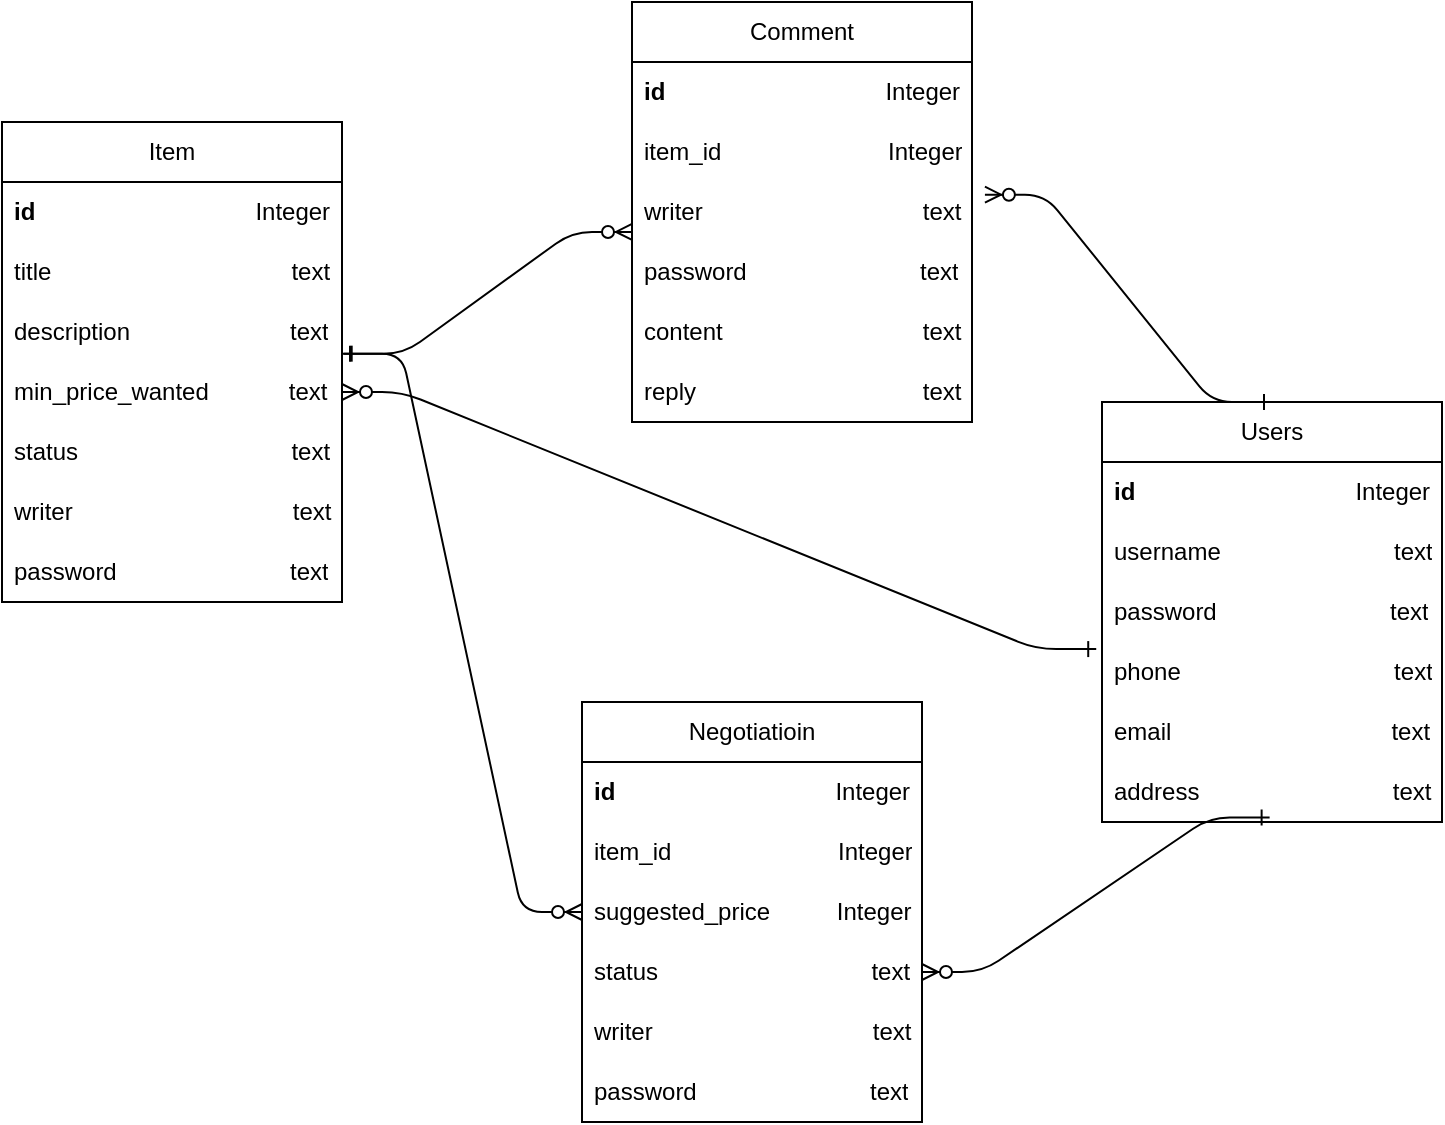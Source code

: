 <mxfile version="21.6.6" type="github">
  <diagram id="R2lEEEUBdFMjLlhIrx00" name="Page-1">
    <mxGraphModel dx="1687" dy="882" grid="1" gridSize="10" guides="1" tooltips="1" connect="1" arrows="1" fold="1" page="1" pageScale="1" pageWidth="850" pageHeight="1100" math="0" shadow="0" extFonts="Permanent Marker^https://fonts.googleapis.com/css?family=Permanent+Marker">
      <root>
        <mxCell id="0" />
        <mxCell id="1" parent="0" />
        <mxCell id="C-vyLk0tnHw3VtMMgP7b-1" value="" style="edgeStyle=entityRelationEdgeStyle;endArrow=ERzeroToMany;startArrow=ERone;endFill=1;startFill=0;exitX=1.005;exitY=0.861;exitDx=0;exitDy=0;exitPerimeter=0;entryX=0;entryY=0.833;entryDx=0;entryDy=0;entryPerimeter=0;" parent="1" source="ftGR6DdcIESpb1VyqjdX-5" target="ftGR6DdcIESpb1VyqjdX-12" edge="1">
          <mxGeometry width="100" height="100" relative="1" as="geometry">
            <mxPoint x="280" y="175" as="sourcePoint" />
            <mxPoint x="390" y="231" as="targetPoint" />
          </mxGeometry>
        </mxCell>
        <mxCell id="C-vyLk0tnHw3VtMMgP7b-12" value="" style="edgeStyle=entityRelationEdgeStyle;endArrow=ERzeroToMany;startArrow=ERone;endFill=1;startFill=0;exitX=1;exitY=-0.139;exitDx=0;exitDy=0;exitPerimeter=0;entryX=0;entryY=0.5;entryDx=0;entryDy=0;" parent="1" source="ftGR6DdcIESpb1VyqjdX-6" target="ftGR6DdcIESpb1VyqjdX-21" edge="1">
          <mxGeometry width="100" height="100" relative="1" as="geometry">
            <mxPoint x="610" y="175" as="sourcePoint" />
            <mxPoint x="620" y="475" as="targetPoint" />
          </mxGeometry>
        </mxCell>
        <mxCell id="ftGR6DdcIESpb1VyqjdX-1" value="Item" style="swimlane;fontStyle=0;childLayout=stackLayout;horizontal=1;startSize=30;horizontalStack=0;resizeParent=1;resizeParentMax=0;resizeLast=0;collapsible=1;marginBottom=0;whiteSpace=wrap;html=1;" vertex="1" parent="1">
          <mxGeometry x="110" y="120" width="170" height="240" as="geometry" />
        </mxCell>
        <mxCell id="ftGR6DdcIESpb1VyqjdX-2" value="&lt;b&gt;id&amp;nbsp;&lt;/b&gt;&amp;nbsp; &amp;nbsp; &amp;nbsp; &amp;nbsp; &amp;nbsp; &amp;nbsp; &amp;nbsp; &amp;nbsp; &amp;nbsp; &amp;nbsp; &amp;nbsp; &amp;nbsp; &amp;nbsp; &amp;nbsp; &amp;nbsp; &amp;nbsp; Integer" style="text;strokeColor=none;fillColor=none;align=left;verticalAlign=middle;spacingLeft=4;spacingRight=4;overflow=hidden;points=[[0,0.5],[1,0.5]];portConstraint=eastwest;rotatable=0;whiteSpace=wrap;html=1;" vertex="1" parent="ftGR6DdcIESpb1VyqjdX-1">
          <mxGeometry y="30" width="170" height="30" as="geometry" />
        </mxCell>
        <mxCell id="ftGR6DdcIESpb1VyqjdX-3" value="title&amp;nbsp; &amp;nbsp; &amp;nbsp; &amp;nbsp; &amp;nbsp; &amp;nbsp; &amp;nbsp; &amp;nbsp; &amp;nbsp; &amp;nbsp; &amp;nbsp; &amp;nbsp; &amp;nbsp; &amp;nbsp; &amp;nbsp; &amp;nbsp; &amp;nbsp; &amp;nbsp; text" style="text;strokeColor=none;fillColor=none;align=left;verticalAlign=middle;spacingLeft=4;spacingRight=4;overflow=hidden;points=[[0,0.5],[1,0.5]];portConstraint=eastwest;rotatable=0;whiteSpace=wrap;html=1;" vertex="1" parent="ftGR6DdcIESpb1VyqjdX-1">
          <mxGeometry y="60" width="170" height="30" as="geometry" />
        </mxCell>
        <mxCell id="ftGR6DdcIESpb1VyqjdX-5" value="description&amp;nbsp; &amp;nbsp; &amp;nbsp; &amp;nbsp; &amp;nbsp; &amp;nbsp; &amp;nbsp; &amp;nbsp; &amp;nbsp; &amp;nbsp; &amp;nbsp; &amp;nbsp; text" style="text;strokeColor=none;fillColor=none;align=left;verticalAlign=middle;spacingLeft=4;spacingRight=4;overflow=hidden;points=[[0,0.5],[1,0.5]];portConstraint=eastwest;rotatable=0;whiteSpace=wrap;html=1;" vertex="1" parent="ftGR6DdcIESpb1VyqjdX-1">
          <mxGeometry y="90" width="170" height="30" as="geometry" />
        </mxCell>
        <mxCell id="ftGR6DdcIESpb1VyqjdX-6" value="min_price_wanted&amp;nbsp; &amp;nbsp; &amp;nbsp; &amp;nbsp; &amp;nbsp; &amp;nbsp; text" style="text;strokeColor=none;fillColor=none;align=left;verticalAlign=middle;spacingLeft=4;spacingRight=4;overflow=hidden;points=[[0,0.5],[1,0.5]];portConstraint=eastwest;rotatable=0;whiteSpace=wrap;html=1;" vertex="1" parent="ftGR6DdcIESpb1VyqjdX-1">
          <mxGeometry y="120" width="170" height="30" as="geometry" />
        </mxCell>
        <mxCell id="ftGR6DdcIESpb1VyqjdX-4" value="status&amp;nbsp; &amp;nbsp; &amp;nbsp; &amp;nbsp; &amp;nbsp; &amp;nbsp; &amp;nbsp; &amp;nbsp; &amp;nbsp; &amp;nbsp; &amp;nbsp; &amp;nbsp; &amp;nbsp; &amp;nbsp; &amp;nbsp; &amp;nbsp; text" style="text;strokeColor=none;fillColor=none;align=left;verticalAlign=middle;spacingLeft=4;spacingRight=4;overflow=hidden;points=[[0,0.5],[1,0.5]];portConstraint=eastwest;rotatable=0;whiteSpace=wrap;html=1;" vertex="1" parent="ftGR6DdcIESpb1VyqjdX-1">
          <mxGeometry y="150" width="170" height="30" as="geometry" />
        </mxCell>
        <mxCell id="ftGR6DdcIESpb1VyqjdX-8" value="writer&amp;nbsp; &amp;nbsp; &amp;nbsp; &amp;nbsp; &amp;nbsp; &amp;nbsp; &amp;nbsp; &amp;nbsp; &amp;nbsp; &amp;nbsp; &amp;nbsp; &amp;nbsp; &amp;nbsp; &amp;nbsp; &amp;nbsp; &amp;nbsp; &amp;nbsp;text" style="text;strokeColor=none;fillColor=none;align=left;verticalAlign=middle;spacingLeft=4;spacingRight=4;overflow=hidden;points=[[0,0.5],[1,0.5]];portConstraint=eastwest;rotatable=0;whiteSpace=wrap;html=1;" vertex="1" parent="ftGR6DdcIESpb1VyqjdX-1">
          <mxGeometry y="180" width="170" height="30" as="geometry" />
        </mxCell>
        <mxCell id="ftGR6DdcIESpb1VyqjdX-7" value="password&amp;nbsp; &amp;nbsp; &amp;nbsp; &amp;nbsp; &amp;nbsp; &amp;nbsp; &amp;nbsp; &amp;nbsp; &amp;nbsp; &amp;nbsp; &amp;nbsp; &amp;nbsp; &amp;nbsp; text" style="text;strokeColor=none;fillColor=none;align=left;verticalAlign=middle;spacingLeft=4;spacingRight=4;overflow=hidden;points=[[0,0.5],[1,0.5]];portConstraint=eastwest;rotatable=0;whiteSpace=wrap;html=1;" vertex="1" parent="ftGR6DdcIESpb1VyqjdX-1">
          <mxGeometry y="210" width="170" height="30" as="geometry" />
        </mxCell>
        <mxCell id="ftGR6DdcIESpb1VyqjdX-9" value="Comment" style="swimlane;fontStyle=0;childLayout=stackLayout;horizontal=1;startSize=30;horizontalStack=0;resizeParent=1;resizeParentMax=0;resizeLast=0;collapsible=1;marginBottom=0;whiteSpace=wrap;html=1;" vertex="1" parent="1">
          <mxGeometry x="425" y="60" width="170" height="210" as="geometry" />
        </mxCell>
        <mxCell id="ftGR6DdcIESpb1VyqjdX-10" value="&lt;b&gt;id&amp;nbsp;&lt;/b&gt;&amp;nbsp; &amp;nbsp; &amp;nbsp; &amp;nbsp; &amp;nbsp; &amp;nbsp; &amp;nbsp; &amp;nbsp; &amp;nbsp; &amp;nbsp; &amp;nbsp; &amp;nbsp; &amp;nbsp; &amp;nbsp; &amp;nbsp; &amp;nbsp; Integer" style="text;strokeColor=none;fillColor=none;align=left;verticalAlign=middle;spacingLeft=4;spacingRight=4;overflow=hidden;points=[[0,0.5],[1,0.5]];portConstraint=eastwest;rotatable=0;whiteSpace=wrap;html=1;" vertex="1" parent="ftGR6DdcIESpb1VyqjdX-9">
          <mxGeometry y="30" width="170" height="30" as="geometry" />
        </mxCell>
        <mxCell id="ftGR6DdcIESpb1VyqjdX-11" value="item_id&amp;nbsp; &amp;nbsp; &amp;nbsp; &amp;nbsp; &amp;nbsp; &amp;nbsp; &amp;nbsp; &amp;nbsp; &amp;nbsp; &amp;nbsp; &amp;nbsp; &amp;nbsp; &amp;nbsp;Integer" style="text;strokeColor=none;fillColor=none;align=left;verticalAlign=middle;spacingLeft=4;spacingRight=4;overflow=hidden;points=[[0,0.5],[1,0.5]];portConstraint=eastwest;rotatable=0;whiteSpace=wrap;html=1;" vertex="1" parent="ftGR6DdcIESpb1VyqjdX-9">
          <mxGeometry y="60" width="170" height="30" as="geometry" />
        </mxCell>
        <mxCell id="ftGR6DdcIESpb1VyqjdX-12" value="writer&amp;nbsp; &amp;nbsp; &amp;nbsp; &amp;nbsp; &amp;nbsp; &amp;nbsp; &amp;nbsp; &amp;nbsp; &amp;nbsp; &amp;nbsp; &amp;nbsp; &amp;nbsp; &amp;nbsp; &amp;nbsp; &amp;nbsp; &amp;nbsp; &amp;nbsp;text" style="text;strokeColor=none;fillColor=none;align=left;verticalAlign=middle;spacingLeft=4;spacingRight=4;overflow=hidden;points=[[0,0.5],[1,0.5]];portConstraint=eastwest;rotatable=0;whiteSpace=wrap;html=1;" vertex="1" parent="ftGR6DdcIESpb1VyqjdX-9">
          <mxGeometry y="90" width="170" height="30" as="geometry" />
        </mxCell>
        <mxCell id="ftGR6DdcIESpb1VyqjdX-13" value="password&amp;nbsp; &amp;nbsp; &amp;nbsp; &amp;nbsp; &amp;nbsp; &amp;nbsp; &amp;nbsp; &amp;nbsp; &amp;nbsp; &amp;nbsp; &amp;nbsp; &amp;nbsp; &amp;nbsp; text" style="text;strokeColor=none;fillColor=none;align=left;verticalAlign=middle;spacingLeft=4;spacingRight=4;overflow=hidden;points=[[0,0.5],[1,0.5]];portConstraint=eastwest;rotatable=0;whiteSpace=wrap;html=1;" vertex="1" parent="ftGR6DdcIESpb1VyqjdX-9">
          <mxGeometry y="120" width="170" height="30" as="geometry" />
        </mxCell>
        <mxCell id="ftGR6DdcIESpb1VyqjdX-14" value="content&amp;nbsp; &amp;nbsp; &amp;nbsp; &amp;nbsp; &amp;nbsp; &amp;nbsp; &amp;nbsp; &amp;nbsp; &amp;nbsp; &amp;nbsp; &amp;nbsp; &amp;nbsp; &amp;nbsp; &amp;nbsp; &amp;nbsp; text" style="text;strokeColor=none;fillColor=none;align=left;verticalAlign=middle;spacingLeft=4;spacingRight=4;overflow=hidden;points=[[0,0.5],[1,0.5]];portConstraint=eastwest;rotatable=0;whiteSpace=wrap;html=1;" vertex="1" parent="ftGR6DdcIESpb1VyqjdX-9">
          <mxGeometry y="150" width="170" height="30" as="geometry" />
        </mxCell>
        <mxCell id="ftGR6DdcIESpb1VyqjdX-15" value="reply&amp;nbsp; &amp;nbsp; &amp;nbsp; &amp;nbsp; &amp;nbsp; &amp;nbsp; &amp;nbsp; &amp;nbsp; &amp;nbsp; &amp;nbsp; &amp;nbsp; &amp;nbsp; &amp;nbsp; &amp;nbsp; &amp;nbsp; &amp;nbsp; &amp;nbsp; text" style="text;strokeColor=none;fillColor=none;align=left;verticalAlign=middle;spacingLeft=4;spacingRight=4;overflow=hidden;points=[[0,0.5],[1,0.5]];portConstraint=eastwest;rotatable=0;whiteSpace=wrap;html=1;" vertex="1" parent="ftGR6DdcIESpb1VyqjdX-9">
          <mxGeometry y="180" width="170" height="30" as="geometry" />
        </mxCell>
        <mxCell id="ftGR6DdcIESpb1VyqjdX-18" value="Negotiatioin" style="swimlane;fontStyle=0;childLayout=stackLayout;horizontal=1;startSize=30;horizontalStack=0;resizeParent=1;resizeParentMax=0;resizeLast=0;collapsible=1;marginBottom=0;whiteSpace=wrap;html=1;" vertex="1" parent="1">
          <mxGeometry x="400" y="410" width="170" height="210" as="geometry" />
        </mxCell>
        <mxCell id="ftGR6DdcIESpb1VyqjdX-19" value="&lt;b&gt;id&amp;nbsp;&lt;/b&gt;&amp;nbsp; &amp;nbsp; &amp;nbsp; &amp;nbsp; &amp;nbsp; &amp;nbsp; &amp;nbsp; &amp;nbsp; &amp;nbsp; &amp;nbsp; &amp;nbsp; &amp;nbsp; &amp;nbsp; &amp;nbsp; &amp;nbsp; &amp;nbsp; Integer" style="text;strokeColor=none;fillColor=none;align=left;verticalAlign=middle;spacingLeft=4;spacingRight=4;overflow=hidden;points=[[0,0.5],[1,0.5]];portConstraint=eastwest;rotatable=0;whiteSpace=wrap;html=1;" vertex="1" parent="ftGR6DdcIESpb1VyqjdX-18">
          <mxGeometry y="30" width="170" height="30" as="geometry" />
        </mxCell>
        <mxCell id="ftGR6DdcIESpb1VyqjdX-20" value="item_id&amp;nbsp; &amp;nbsp; &amp;nbsp; &amp;nbsp; &amp;nbsp; &amp;nbsp; &amp;nbsp; &amp;nbsp; &amp;nbsp; &amp;nbsp; &amp;nbsp; &amp;nbsp; &amp;nbsp;Integer" style="text;strokeColor=none;fillColor=none;align=left;verticalAlign=middle;spacingLeft=4;spacingRight=4;overflow=hidden;points=[[0,0.5],[1,0.5]];portConstraint=eastwest;rotatable=0;whiteSpace=wrap;html=1;" vertex="1" parent="ftGR6DdcIESpb1VyqjdX-18">
          <mxGeometry y="60" width="170" height="30" as="geometry" />
        </mxCell>
        <mxCell id="ftGR6DdcIESpb1VyqjdX-21" value="suggested_price&amp;nbsp; &amp;nbsp; &amp;nbsp; &amp;nbsp; &amp;nbsp; Integer" style="text;strokeColor=none;fillColor=none;align=left;verticalAlign=middle;spacingLeft=4;spacingRight=4;overflow=hidden;points=[[0,0.5],[1,0.5]];portConstraint=eastwest;rotatable=0;whiteSpace=wrap;html=1;" vertex="1" parent="ftGR6DdcIESpb1VyqjdX-18">
          <mxGeometry y="90" width="170" height="30" as="geometry" />
        </mxCell>
        <mxCell id="ftGR6DdcIESpb1VyqjdX-22" value="status&amp;nbsp; &amp;nbsp; &amp;nbsp; &amp;nbsp; &amp;nbsp; &amp;nbsp; &amp;nbsp; &amp;nbsp; &amp;nbsp; &amp;nbsp; &amp;nbsp; &amp;nbsp; &amp;nbsp; &amp;nbsp; &amp;nbsp; &amp;nbsp; text" style="text;strokeColor=none;fillColor=none;align=left;verticalAlign=middle;spacingLeft=4;spacingRight=4;overflow=hidden;points=[[0,0.5],[1,0.5]];portConstraint=eastwest;rotatable=0;whiteSpace=wrap;html=1;" vertex="1" parent="ftGR6DdcIESpb1VyqjdX-18">
          <mxGeometry y="120" width="170" height="30" as="geometry" />
        </mxCell>
        <mxCell id="ftGR6DdcIESpb1VyqjdX-23" value="writer&amp;nbsp; &amp;nbsp; &amp;nbsp; &amp;nbsp; &amp;nbsp; &amp;nbsp; &amp;nbsp; &amp;nbsp; &amp;nbsp; &amp;nbsp; &amp;nbsp; &amp;nbsp; &amp;nbsp; &amp;nbsp; &amp;nbsp; &amp;nbsp; &amp;nbsp;text" style="text;strokeColor=none;fillColor=none;align=left;verticalAlign=middle;spacingLeft=4;spacingRight=4;overflow=hidden;points=[[0,0.5],[1,0.5]];portConstraint=eastwest;rotatable=0;whiteSpace=wrap;html=1;" vertex="1" parent="ftGR6DdcIESpb1VyqjdX-18">
          <mxGeometry y="150" width="170" height="30" as="geometry" />
        </mxCell>
        <mxCell id="ftGR6DdcIESpb1VyqjdX-24" value="password&amp;nbsp; &amp;nbsp; &amp;nbsp; &amp;nbsp; &amp;nbsp; &amp;nbsp; &amp;nbsp; &amp;nbsp; &amp;nbsp; &amp;nbsp; &amp;nbsp; &amp;nbsp; &amp;nbsp; text" style="text;strokeColor=none;fillColor=none;align=left;verticalAlign=middle;spacingLeft=4;spacingRight=4;overflow=hidden;points=[[0,0.5],[1,0.5]];portConstraint=eastwest;rotatable=0;whiteSpace=wrap;html=1;" vertex="1" parent="ftGR6DdcIESpb1VyqjdX-18">
          <mxGeometry y="180" width="170" height="30" as="geometry" />
        </mxCell>
        <mxCell id="ftGR6DdcIESpb1VyqjdX-25" value="Users" style="swimlane;fontStyle=0;childLayout=stackLayout;horizontal=1;startSize=30;horizontalStack=0;resizeParent=1;resizeParentMax=0;resizeLast=0;collapsible=1;marginBottom=0;whiteSpace=wrap;html=1;" vertex="1" parent="1">
          <mxGeometry x="660" y="260" width="170" height="210" as="geometry" />
        </mxCell>
        <mxCell id="ftGR6DdcIESpb1VyqjdX-26" value="&lt;b&gt;id&amp;nbsp;&lt;/b&gt;&amp;nbsp; &amp;nbsp; &amp;nbsp; &amp;nbsp; &amp;nbsp; &amp;nbsp; &amp;nbsp; &amp;nbsp; &amp;nbsp; &amp;nbsp; &amp;nbsp; &amp;nbsp; &amp;nbsp; &amp;nbsp; &amp;nbsp; &amp;nbsp; Integer" style="text;strokeColor=none;fillColor=none;align=left;verticalAlign=middle;spacingLeft=4;spacingRight=4;overflow=hidden;points=[[0,0.5],[1,0.5]];portConstraint=eastwest;rotatable=0;whiteSpace=wrap;html=1;" vertex="1" parent="ftGR6DdcIESpb1VyqjdX-25">
          <mxGeometry y="30" width="170" height="30" as="geometry" />
        </mxCell>
        <mxCell id="ftGR6DdcIESpb1VyqjdX-27" value="username&amp;nbsp; &amp;nbsp; &amp;nbsp; &amp;nbsp; &amp;nbsp; &amp;nbsp; &amp;nbsp; &amp;nbsp; &amp;nbsp; &amp;nbsp; &amp;nbsp; &amp;nbsp; &amp;nbsp; text" style="text;strokeColor=none;fillColor=none;align=left;verticalAlign=middle;spacingLeft=4;spacingRight=4;overflow=hidden;points=[[0,0.5],[1,0.5]];portConstraint=eastwest;rotatable=0;whiteSpace=wrap;html=1;" vertex="1" parent="ftGR6DdcIESpb1VyqjdX-25">
          <mxGeometry y="60" width="170" height="30" as="geometry" />
        </mxCell>
        <mxCell id="ftGR6DdcIESpb1VyqjdX-29" value="password&amp;nbsp; &amp;nbsp; &amp;nbsp; &amp;nbsp; &amp;nbsp; &amp;nbsp; &amp;nbsp; &amp;nbsp; &amp;nbsp; &amp;nbsp; &amp;nbsp; &amp;nbsp; &amp;nbsp; text" style="text;strokeColor=none;fillColor=none;align=left;verticalAlign=middle;spacingLeft=4;spacingRight=4;overflow=hidden;points=[[0,0.5],[1,0.5]];portConstraint=eastwest;rotatable=0;whiteSpace=wrap;html=1;" vertex="1" parent="ftGR6DdcIESpb1VyqjdX-25">
          <mxGeometry y="90" width="170" height="30" as="geometry" />
        </mxCell>
        <mxCell id="ftGR6DdcIESpb1VyqjdX-28" value="phone&amp;nbsp; &amp;nbsp; &amp;nbsp; &amp;nbsp; &amp;nbsp; &amp;nbsp; &amp;nbsp; &amp;nbsp; &amp;nbsp; &amp;nbsp; &amp;nbsp; &amp;nbsp; &amp;nbsp; &amp;nbsp; &amp;nbsp; &amp;nbsp; text" style="text;strokeColor=none;fillColor=none;align=left;verticalAlign=middle;spacingLeft=4;spacingRight=4;overflow=hidden;points=[[0,0.5],[1,0.5]];portConstraint=eastwest;rotatable=0;whiteSpace=wrap;html=1;" vertex="1" parent="ftGR6DdcIESpb1VyqjdX-25">
          <mxGeometry y="120" width="170" height="30" as="geometry" />
        </mxCell>
        <mxCell id="ftGR6DdcIESpb1VyqjdX-30" value="email&amp;nbsp; &amp;nbsp; &amp;nbsp; &amp;nbsp; &amp;nbsp; &amp;nbsp; &amp;nbsp; &amp;nbsp; &amp;nbsp; &amp;nbsp; &amp;nbsp; &amp;nbsp; &amp;nbsp; &amp;nbsp; &amp;nbsp; &amp;nbsp; &amp;nbsp;text" style="text;strokeColor=none;fillColor=none;align=left;verticalAlign=middle;spacingLeft=4;spacingRight=4;overflow=hidden;points=[[0,0.5],[1,0.5]];portConstraint=eastwest;rotatable=0;whiteSpace=wrap;html=1;" vertex="1" parent="ftGR6DdcIESpb1VyqjdX-25">
          <mxGeometry y="150" width="170" height="30" as="geometry" />
        </mxCell>
        <mxCell id="ftGR6DdcIESpb1VyqjdX-31" value="address&amp;nbsp; &amp;nbsp; &amp;nbsp; &amp;nbsp; &amp;nbsp; &amp;nbsp; &amp;nbsp; &amp;nbsp; &amp;nbsp; &amp;nbsp; &amp;nbsp; &amp;nbsp; &amp;nbsp; &amp;nbsp; &amp;nbsp;text" style="text;strokeColor=none;fillColor=none;align=left;verticalAlign=middle;spacingLeft=4;spacingRight=4;overflow=hidden;points=[[0,0.5],[1,0.5]];portConstraint=eastwest;rotatable=0;whiteSpace=wrap;html=1;" vertex="1" parent="ftGR6DdcIESpb1VyqjdX-25">
          <mxGeometry y="180" width="170" height="30" as="geometry" />
        </mxCell>
        <mxCell id="ftGR6DdcIESpb1VyqjdX-32" value="" style="edgeStyle=entityRelationEdgeStyle;endArrow=ERzeroToMany;startArrow=ERone;endFill=1;startFill=0;exitX=-0.017;exitY=0.118;exitDx=0;exitDy=0;entryX=1;entryY=0.5;entryDx=0;entryDy=0;exitPerimeter=0;" edge="1" parent="1" source="ftGR6DdcIESpb1VyqjdX-28" target="ftGR6DdcIESpb1VyqjdX-6">
          <mxGeometry width="100" height="100" relative="1" as="geometry">
            <mxPoint x="570" y="390" as="sourcePoint" />
            <mxPoint x="690" y="504" as="targetPoint" />
            <Array as="points">
              <mxPoint x="920" y="524" />
              <mxPoint x="450" y="360" />
              <mxPoint x="450" y="410" />
              <mxPoint x="450" y="360" />
              <mxPoint x="450" y="370" />
              <mxPoint x="450" y="360" />
            </Array>
          </mxGeometry>
        </mxCell>
        <mxCell id="ftGR6DdcIESpb1VyqjdX-34" value="" style="edgeStyle=entityRelationEdgeStyle;endArrow=ERzeroToMany;startArrow=ERone;endFill=1;startFill=0;exitX=0.5;exitY=0;exitDx=0;exitDy=0;entryX=1.038;entryY=0.212;entryDx=0;entryDy=0;entryPerimeter=0;" edge="1" parent="1" source="ftGR6DdcIESpb1VyqjdX-25" target="ftGR6DdcIESpb1VyqjdX-12">
          <mxGeometry width="100" height="100" relative="1" as="geometry">
            <mxPoint x="647" y="404" as="sourcePoint" />
            <mxPoint x="290" y="265" as="targetPoint" />
            <Array as="points">
              <mxPoint x="930" y="534" />
              <mxPoint x="460" y="370" />
              <mxPoint x="460" y="420" />
              <mxPoint x="460" y="370" />
              <mxPoint x="460" y="380" />
              <mxPoint x="460" y="370" />
            </Array>
          </mxGeometry>
        </mxCell>
        <mxCell id="ftGR6DdcIESpb1VyqjdX-35" value="" style="edgeStyle=entityRelationEdgeStyle;endArrow=ERzeroToMany;startArrow=ERone;endFill=1;startFill=0;entryX=1;entryY=0.5;entryDx=0;entryDy=0;exitX=0.493;exitY=0.925;exitDx=0;exitDy=0;exitPerimeter=0;" edge="1" parent="1" source="ftGR6DdcIESpb1VyqjdX-31" target="ftGR6DdcIESpb1VyqjdX-22">
          <mxGeometry width="100" height="100" relative="1" as="geometry">
            <mxPoint x="749" y="634" as="sourcePoint" />
            <mxPoint x="625" y="520" as="targetPoint" />
            <Array as="points">
              <mxPoint x="954" y="898" />
              <mxPoint x="484" y="734" />
              <mxPoint x="484" y="784" />
              <mxPoint x="484" y="734" />
              <mxPoint x="484" y="744" />
              <mxPoint x="484" y="734" />
            </Array>
          </mxGeometry>
        </mxCell>
      </root>
    </mxGraphModel>
  </diagram>
</mxfile>

